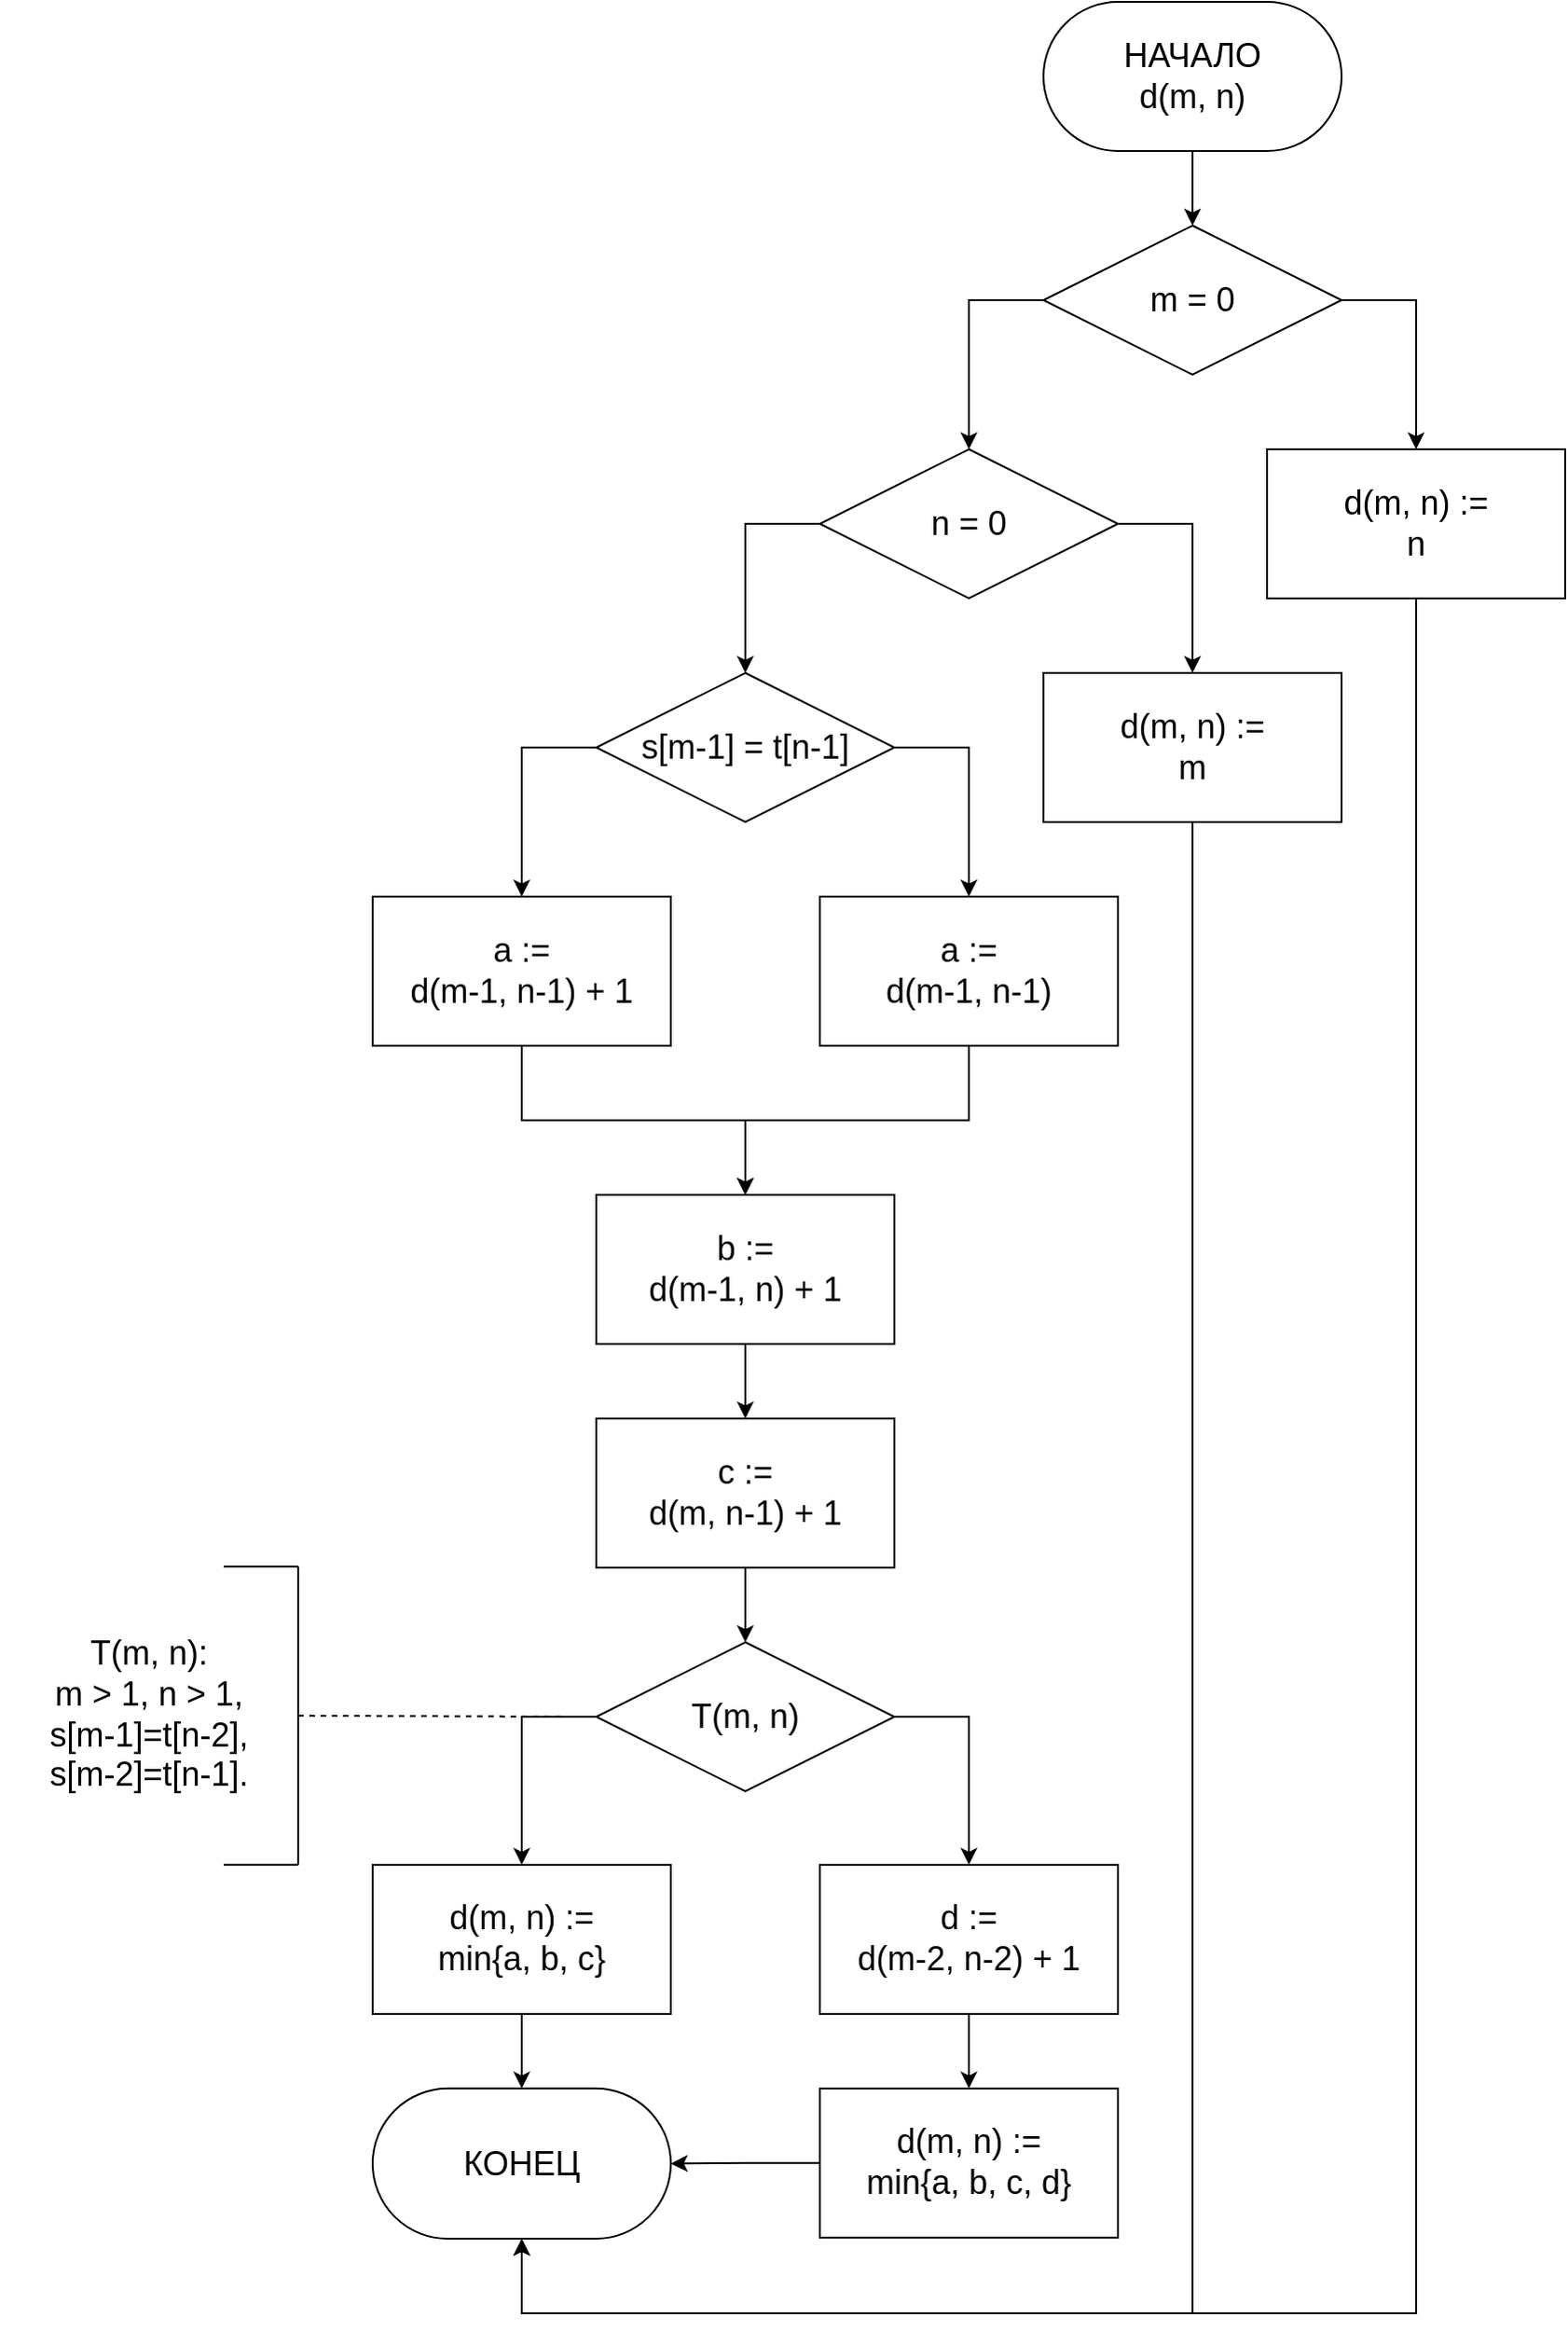 <mxfile>
    <diagram id="Ifpsmnqbu2o1SuFbgTzM" name="Страница 1">
        <mxGraphModel dx="1060" dy="1878" grid="1" gridSize="10" guides="1" tooltips="1" connect="1" arrows="1" fold="1" page="1" pageScale="1" pageWidth="1200" pageHeight="1920" math="0" shadow="0">
            <root>
                <mxCell id="0"/>
                <mxCell id="1" parent="0"/>
                <mxCell id="64" style="edgeStyle=orthogonalEdgeStyle;html=1;exitX=0.5;exitY=1;exitDx=0;exitDy=0;entryX=0.5;entryY=0;entryDx=0;entryDy=0;rounded=0;fontSize=18;" edge="1" parent="1" source="2" target="65">
                    <mxGeometry relative="1" as="geometry">
                        <mxPoint x="760.0" y="160" as="targetPoint"/>
                    </mxGeometry>
                </mxCell>
                <mxCell id="2" value="НАЧАЛО&lt;br&gt;d(m, n)" style="rounded=1;whiteSpace=wrap;html=1;arcSize=50;fontSize=18;" parent="1" vertex="1">
                    <mxGeometry x="680" y="40" width="160" height="80" as="geometry"/>
                </mxCell>
                <mxCell id="67" style="edgeStyle=orthogonalEdgeStyle;rounded=0;html=1;exitX=1;exitY=0.5;exitDx=0;exitDy=0;entryX=0.5;entryY=0;entryDx=0;entryDy=0;fontSize=18;" edge="1" parent="1" source="65" target="66">
                    <mxGeometry relative="1" as="geometry"/>
                </mxCell>
                <mxCell id="71" style="edgeStyle=orthogonalEdgeStyle;rounded=0;html=1;exitX=0;exitY=0.5;exitDx=0;exitDy=0;entryX=0.5;entryY=0;entryDx=0;entryDy=0;fontSize=18;" edge="1" parent="1" source="65" target="69">
                    <mxGeometry relative="1" as="geometry"/>
                </mxCell>
                <mxCell id="65" value="m = 0" style="rhombus;whiteSpace=wrap;html=1;fontSize=18;" vertex="1" parent="1">
                    <mxGeometry x="680" y="160" width="160" height="80" as="geometry"/>
                </mxCell>
                <mxCell id="102" style="edgeStyle=orthogonalEdgeStyle;rounded=0;html=1;exitX=0.5;exitY=1;exitDx=0;exitDy=0;entryX=0.5;entryY=1;entryDx=0;entryDy=0;fontSize=18;" edge="1" parent="1" source="66" target="97">
                    <mxGeometry relative="1" as="geometry">
                        <Array as="points">
                            <mxPoint x="880" y="1280"/>
                            <mxPoint x="400" y="1280"/>
                        </Array>
                    </mxGeometry>
                </mxCell>
                <mxCell id="66" value="d(m, n) :=&lt;br&gt;n" style="rounded=0;whiteSpace=wrap;html=1;fontSize=18;" vertex="1" parent="1">
                    <mxGeometry x="800" y="280" width="160" height="80" as="geometry"/>
                </mxCell>
                <mxCell id="68" style="edgeStyle=orthogonalEdgeStyle;rounded=0;html=1;exitX=1;exitY=0.5;exitDx=0;exitDy=0;entryX=0.5;entryY=0;entryDx=0;entryDy=0;fontSize=18;" edge="1" parent="1" source="69" target="70">
                    <mxGeometry relative="1" as="geometry"/>
                </mxCell>
                <mxCell id="74" style="edgeStyle=orthogonalEdgeStyle;rounded=0;html=1;exitX=0;exitY=0.5;exitDx=0;exitDy=0;entryX=0.5;entryY=0;entryDx=0;entryDy=0;fontSize=18;" edge="1" parent="1" source="69" target="72">
                    <mxGeometry relative="1" as="geometry"/>
                </mxCell>
                <mxCell id="69" value="n = 0" style="rhombus;whiteSpace=wrap;html=1;fontSize=18;" vertex="1" parent="1">
                    <mxGeometry x="560" y="280" width="160" height="80" as="geometry"/>
                </mxCell>
                <mxCell id="101" style="edgeStyle=orthogonalEdgeStyle;rounded=0;html=1;exitX=0.5;exitY=1;exitDx=0;exitDy=0;entryX=0.5;entryY=1;entryDx=0;entryDy=0;fontSize=18;" edge="1" parent="1" source="70" target="97">
                    <mxGeometry relative="1" as="geometry">
                        <Array as="points">
                            <mxPoint x="760" y="1280"/>
                            <mxPoint x="400" y="1280"/>
                        </Array>
                    </mxGeometry>
                </mxCell>
                <mxCell id="70" value="d(m, n) :=&lt;br&gt;m" style="rounded=0;whiteSpace=wrap;html=1;fontSize=18;" vertex="1" parent="1">
                    <mxGeometry x="680" y="400" width="160" height="80" as="geometry"/>
                </mxCell>
                <mxCell id="76" style="edgeStyle=orthogonalEdgeStyle;rounded=0;html=1;exitX=1;exitY=0.5;exitDx=0;exitDy=0;entryX=0.5;entryY=0;entryDx=0;entryDy=0;fontSize=18;" edge="1" parent="1" source="72" target="75">
                    <mxGeometry relative="1" as="geometry"/>
                </mxCell>
                <mxCell id="78" style="edgeStyle=orthogonalEdgeStyle;rounded=0;html=1;exitX=0;exitY=0.5;exitDx=0;exitDy=0;entryX=0.5;entryY=0;entryDx=0;entryDy=0;fontSize=18;" edge="1" parent="1" source="72" target="77">
                    <mxGeometry relative="1" as="geometry"/>
                </mxCell>
                <mxCell id="72" value="s[m-1] = t[n-1]" style="rhombus;whiteSpace=wrap;html=1;fontSize=18;" vertex="1" parent="1">
                    <mxGeometry x="440" y="400" width="160" height="80" as="geometry"/>
                </mxCell>
                <mxCell id="80" style="edgeStyle=orthogonalEdgeStyle;rounded=0;html=1;exitX=0.5;exitY=1;exitDx=0;exitDy=0;entryX=0.5;entryY=0;entryDx=0;entryDy=0;fontSize=18;" edge="1" parent="1" source="75" target="79">
                    <mxGeometry relative="1" as="geometry"/>
                </mxCell>
                <mxCell id="75" value="a :=&lt;br&gt;d(m-1, n-1)" style="rounded=0;whiteSpace=wrap;html=1;fontSize=18;" vertex="1" parent="1">
                    <mxGeometry x="560" y="520" width="160" height="80" as="geometry"/>
                </mxCell>
                <mxCell id="81" style="edgeStyle=orthogonalEdgeStyle;rounded=0;html=1;exitX=0.5;exitY=1;exitDx=0;exitDy=0;entryX=0.5;entryY=0;entryDx=0;entryDy=0;fontSize=18;" edge="1" parent="1" source="77" target="79">
                    <mxGeometry relative="1" as="geometry"/>
                </mxCell>
                <mxCell id="77" value="a :=&lt;br&gt;d(m-1, n-1) + 1" style="rounded=0;whiteSpace=wrap;html=1;fontSize=18;" vertex="1" parent="1">
                    <mxGeometry x="320" y="520" width="160" height="80" as="geometry"/>
                </mxCell>
                <mxCell id="83" style="edgeStyle=orthogonalEdgeStyle;rounded=0;html=1;exitX=0.5;exitY=1;exitDx=0;exitDy=0;entryX=0.5;entryY=0;entryDx=0;entryDy=0;fontSize=18;" edge="1" parent="1" source="79" target="82">
                    <mxGeometry relative="1" as="geometry"/>
                </mxCell>
                <mxCell id="79" value="b :=&lt;br&gt;d(m-1, n) + 1" style="rounded=0;whiteSpace=wrap;html=1;fontSize=18;" vertex="1" parent="1">
                    <mxGeometry x="440" y="680" width="160" height="80" as="geometry"/>
                </mxCell>
                <mxCell id="85" style="edgeStyle=orthogonalEdgeStyle;rounded=0;html=1;exitX=0.5;exitY=1;exitDx=0;exitDy=0;entryX=0.5;entryY=0;entryDx=0;entryDy=0;fontSize=18;" edge="1" parent="1" source="82" target="84">
                    <mxGeometry relative="1" as="geometry"/>
                </mxCell>
                <mxCell id="82" value="c :=&lt;br&gt;d(m, n-1) + 1" style="rounded=0;whiteSpace=wrap;html=1;fontSize=18;" vertex="1" parent="1">
                    <mxGeometry x="440" y="800" width="160" height="80" as="geometry"/>
                </mxCell>
                <mxCell id="95" style="edgeStyle=orthogonalEdgeStyle;rounded=0;html=1;exitX=0;exitY=0.5;exitDx=0;exitDy=0;entryX=0.5;entryY=0;entryDx=0;entryDy=0;fontSize=18;" edge="1" parent="1" source="84" target="94">
                    <mxGeometry relative="1" as="geometry"/>
                </mxCell>
                <mxCell id="96" style="edgeStyle=orthogonalEdgeStyle;rounded=0;html=1;exitX=1;exitY=0.5;exitDx=0;exitDy=0;entryX=0.5;entryY=0;entryDx=0;entryDy=0;fontSize=18;" edge="1" parent="1" source="84" target="92">
                    <mxGeometry relative="1" as="geometry"/>
                </mxCell>
                <mxCell id="84" value="T(m, n)" style="rhombus;whiteSpace=wrap;html=1;fontSize=18;" vertex="1" parent="1">
                    <mxGeometry x="440" y="920" width="160" height="80" as="geometry"/>
                </mxCell>
                <mxCell id="86" value="" style="endArrow=none;dashed=1;html=1;rounded=0;fontSize=18;entryX=0;entryY=0.5;entryDx=0;entryDy=0;exitX=1;exitY=0.5;exitDx=0;exitDy=0;" edge="1" parent="1" source="90" target="84">
                    <mxGeometry width="50" height="50" relative="1" as="geometry">
                        <mxPoint x="280" y="959.41" as="sourcePoint"/>
                        <mxPoint x="440" y="959.41" as="targetPoint"/>
                    </mxGeometry>
                </mxCell>
                <mxCell id="87" value="" style="endArrow=none;html=1;rounded=0;fontSize=18;entryX=1;entryY=0;entryDx=0;entryDy=0;exitX=1;exitY=1;exitDx=0;exitDy=0;" edge="1" parent="1" source="90" target="90">
                    <mxGeometry width="50" height="50" relative="1" as="geometry">
                        <mxPoint x="280" y="999.41" as="sourcePoint"/>
                        <mxPoint x="280" y="919.41" as="targetPoint"/>
                    </mxGeometry>
                </mxCell>
                <mxCell id="88" value="" style="endArrow=none;html=1;rounded=0;fontSize=18;exitX=0.75;exitY=0;exitDx=0;exitDy=0;entryX=1;entryY=0;entryDx=0;entryDy=0;" edge="1" parent="1" source="90" target="90">
                    <mxGeometry width="50" height="50" relative="1" as="geometry">
                        <mxPoint x="240" y="839.41" as="sourcePoint"/>
                        <mxPoint x="280" y="839.41" as="targetPoint"/>
                    </mxGeometry>
                </mxCell>
                <mxCell id="89" value="" style="endArrow=none;html=1;rounded=0;fontSize=18;entryX=1;entryY=1;entryDx=0;entryDy=0;exitX=0.75;exitY=1;exitDx=0;exitDy=0;" edge="1" parent="1" source="90" target="90">
                    <mxGeometry width="50" height="50" relative="1" as="geometry">
                        <mxPoint x="240" y="999.41" as="sourcePoint"/>
                        <mxPoint x="280" y="999.41" as="targetPoint"/>
                    </mxGeometry>
                </mxCell>
                <mxCell id="90" value="T(m, n):&lt;br&gt;m &amp;gt; 1, n &amp;gt; 1,&lt;br&gt;s[m-1]=t[n-2],&lt;br&gt;s[m-2]=t[n-1]." style="text;html=1;strokeColor=none;fillColor=none;align=center;verticalAlign=middle;whiteSpace=wrap;rounded=0;fontSize=18;" vertex="1" parent="1">
                    <mxGeometry x="120" y="879.41" width="160" height="160" as="geometry"/>
                </mxCell>
                <mxCell id="91" style="edgeStyle=orthogonalEdgeStyle;rounded=0;html=1;exitX=0.5;exitY=1;exitDx=0;exitDy=0;entryX=0.5;entryY=0;entryDx=0;entryDy=0;fontSize=18;" edge="1" parent="1" source="92" target="93">
                    <mxGeometry relative="1" as="geometry"/>
                </mxCell>
                <mxCell id="92" value="d :=&lt;br&gt;d(m-2, n-2) + 1" style="rounded=0;whiteSpace=wrap;html=1;fontSize=18;" vertex="1" parent="1">
                    <mxGeometry x="560" y="1039.41" width="160" height="80" as="geometry"/>
                </mxCell>
                <mxCell id="100" style="edgeStyle=orthogonalEdgeStyle;rounded=0;html=1;exitX=0;exitY=0.5;exitDx=0;exitDy=0;entryX=1;entryY=0.5;entryDx=0;entryDy=0;fontSize=18;" edge="1" parent="1" source="93" target="97">
                    <mxGeometry relative="1" as="geometry"/>
                </mxCell>
                <mxCell id="93" value="d(m, n) :=&lt;br&gt;min{a, b, c, d}" style="rounded=0;whiteSpace=wrap;html=1;fontSize=18;" vertex="1" parent="1">
                    <mxGeometry x="560" y="1159.41" width="160" height="80" as="geometry"/>
                </mxCell>
                <mxCell id="98" style="edgeStyle=orthogonalEdgeStyle;rounded=0;html=1;exitX=0.5;exitY=1;exitDx=0;exitDy=0;entryX=0.5;entryY=0;entryDx=0;entryDy=0;fontSize=18;" edge="1" parent="1" source="94" target="97">
                    <mxGeometry relative="1" as="geometry"/>
                </mxCell>
                <mxCell id="94" value="d(m, n) :=&lt;br style=&quot;font-size: 18px&quot;&gt;min{a, b, c}" style="rounded=0;whiteSpace=wrap;html=1;fontSize=18;" vertex="1" parent="1">
                    <mxGeometry x="320" y="1039.41" width="160" height="80" as="geometry"/>
                </mxCell>
                <mxCell id="97" value="КОНЕЦ" style="rounded=1;whiteSpace=wrap;html=1;fontSize=18;arcSize=50;" vertex="1" parent="1">
                    <mxGeometry x="320" y="1159.41" width="160" height="80.59" as="geometry"/>
                </mxCell>
            </root>
        </mxGraphModel>
    </diagram>
</mxfile>